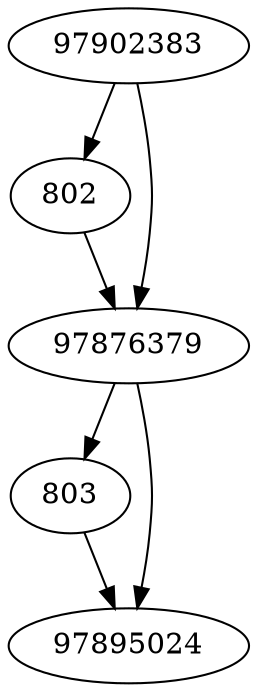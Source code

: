 strict digraph  {
802;
803;
97902383;
97895024;
97876379;
802 -> 97876379;
803 -> 97895024;
97902383 -> 97876379;
97902383 -> 802;
97876379 -> 803;
97876379 -> 97895024;
}
